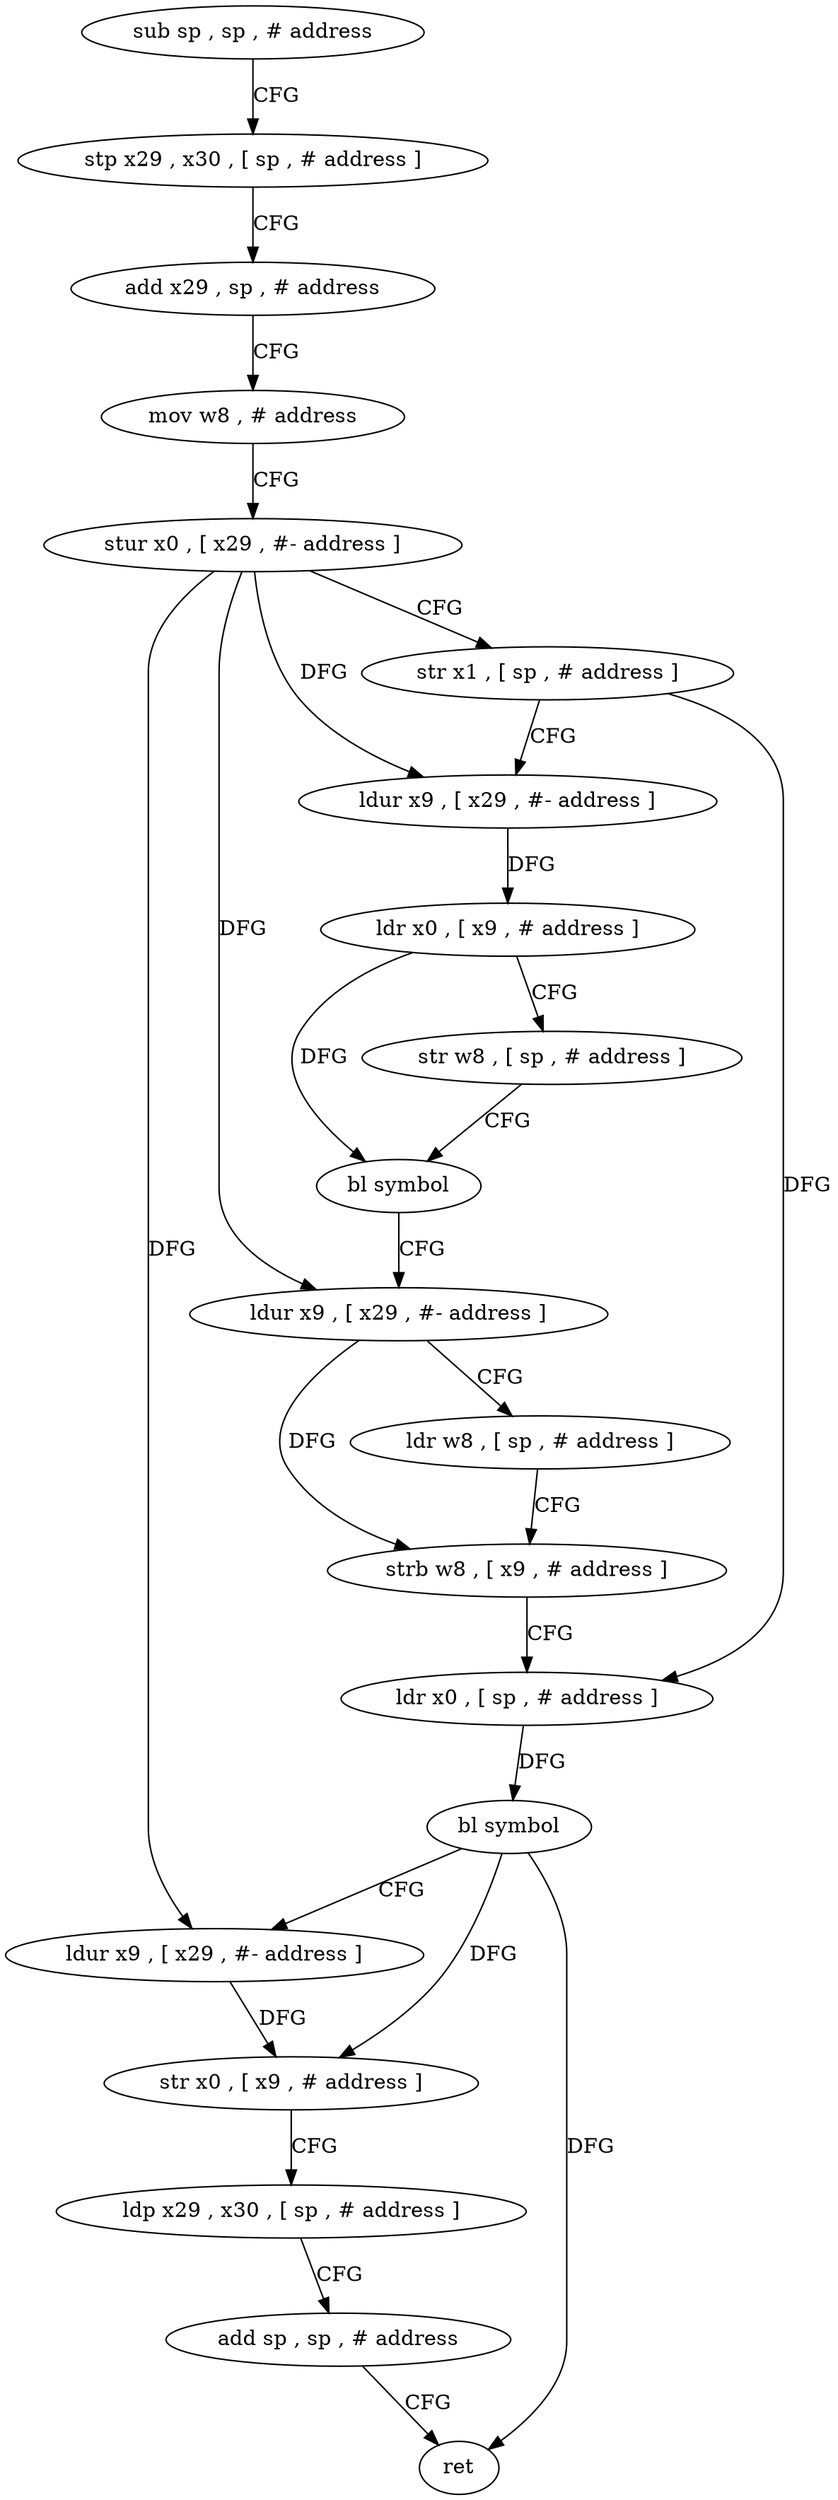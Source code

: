 digraph "func" {
"132576" [label = "sub sp , sp , # address" ]
"132580" [label = "stp x29 , x30 , [ sp , # address ]" ]
"132584" [label = "add x29 , sp , # address" ]
"132588" [label = "mov w8 , # address" ]
"132592" [label = "stur x0 , [ x29 , #- address ]" ]
"132596" [label = "str x1 , [ sp , # address ]" ]
"132600" [label = "ldur x9 , [ x29 , #- address ]" ]
"132604" [label = "ldr x0 , [ x9 , # address ]" ]
"132608" [label = "str w8 , [ sp , # address ]" ]
"132612" [label = "bl symbol" ]
"132616" [label = "ldur x9 , [ x29 , #- address ]" ]
"132620" [label = "ldr w8 , [ sp , # address ]" ]
"132624" [label = "strb w8 , [ x9 , # address ]" ]
"132628" [label = "ldr x0 , [ sp , # address ]" ]
"132632" [label = "bl symbol" ]
"132636" [label = "ldur x9 , [ x29 , #- address ]" ]
"132640" [label = "str x0 , [ x9 , # address ]" ]
"132644" [label = "ldp x29 , x30 , [ sp , # address ]" ]
"132648" [label = "add sp , sp , # address" ]
"132652" [label = "ret" ]
"132576" -> "132580" [ label = "CFG" ]
"132580" -> "132584" [ label = "CFG" ]
"132584" -> "132588" [ label = "CFG" ]
"132588" -> "132592" [ label = "CFG" ]
"132592" -> "132596" [ label = "CFG" ]
"132592" -> "132600" [ label = "DFG" ]
"132592" -> "132616" [ label = "DFG" ]
"132592" -> "132636" [ label = "DFG" ]
"132596" -> "132600" [ label = "CFG" ]
"132596" -> "132628" [ label = "DFG" ]
"132600" -> "132604" [ label = "DFG" ]
"132604" -> "132608" [ label = "CFG" ]
"132604" -> "132612" [ label = "DFG" ]
"132608" -> "132612" [ label = "CFG" ]
"132612" -> "132616" [ label = "CFG" ]
"132616" -> "132620" [ label = "CFG" ]
"132616" -> "132624" [ label = "DFG" ]
"132620" -> "132624" [ label = "CFG" ]
"132624" -> "132628" [ label = "CFG" ]
"132628" -> "132632" [ label = "DFG" ]
"132632" -> "132636" [ label = "CFG" ]
"132632" -> "132640" [ label = "DFG" ]
"132632" -> "132652" [ label = "DFG" ]
"132636" -> "132640" [ label = "DFG" ]
"132640" -> "132644" [ label = "CFG" ]
"132644" -> "132648" [ label = "CFG" ]
"132648" -> "132652" [ label = "CFG" ]
}
